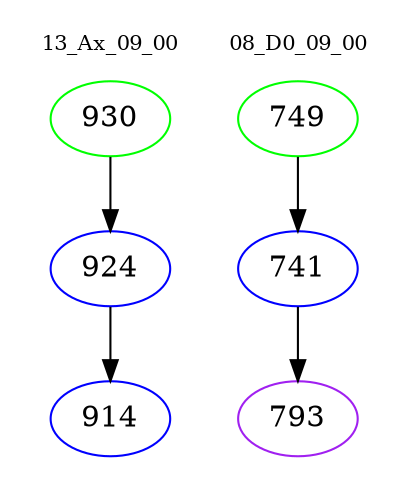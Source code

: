 digraph{
subgraph cluster_0 {
color = white
label = "13_Ax_09_00";
fontsize=10;
T0_930 [label="930", color="green"]
T0_930 -> T0_924 [color="black"]
T0_924 [label="924", color="blue"]
T0_924 -> T0_914 [color="black"]
T0_914 [label="914", color="blue"]
}
subgraph cluster_1 {
color = white
label = "08_D0_09_00";
fontsize=10;
T1_749 [label="749", color="green"]
T1_749 -> T1_741 [color="black"]
T1_741 [label="741", color="blue"]
T1_741 -> T1_793 [color="black"]
T1_793 [label="793", color="purple"]
}
}
